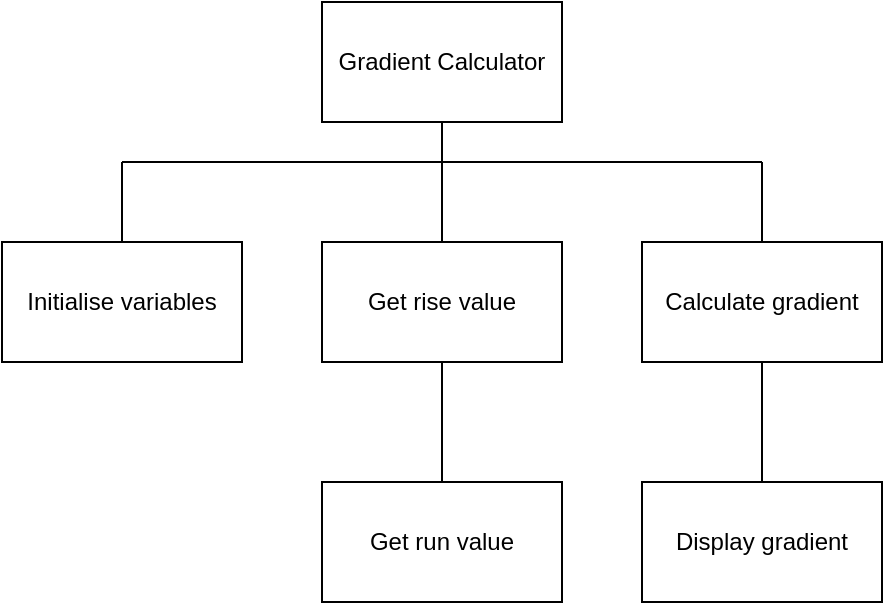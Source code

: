 <mxfile version="24.7.8" pages="4">
  <diagram name="sd1" id="k8kgw1oIhXBzOVD4FflJ">
    <mxGraphModel dx="882" dy="677" grid="1" gridSize="10" guides="1" tooltips="1" connect="1" arrows="1" fold="1" page="1" pageScale="1" pageWidth="1169" pageHeight="827" math="0" shadow="0">
      <root>
        <mxCell id="0" />
        <mxCell id="1" parent="0" />
        <mxCell id="cmz3-f3mEPhG029gXEaf-14" style="edgeStyle=none;shape=connector;rounded=0;orthogonalLoop=1;jettySize=auto;html=1;exitX=0.5;exitY=1;exitDx=0;exitDy=0;strokeColor=default;align=center;verticalAlign=middle;fontFamily=Helvetica;fontSize=11;fontColor=default;labelBackgroundColor=default;endArrow=none;endFill=0;" parent="1" source="cmz3-f3mEPhG029gXEaf-1" edge="1">
          <mxGeometry relative="1" as="geometry">
            <mxPoint x="580" y="280" as="targetPoint" />
          </mxGeometry>
        </mxCell>
        <mxCell id="cmz3-f3mEPhG029gXEaf-1" value="Gradient Calculator" style="rounded=0;whiteSpace=wrap;html=1;" parent="1" vertex="1">
          <mxGeometry x="520" y="200" width="120" height="60" as="geometry" />
        </mxCell>
        <mxCell id="cmz3-f3mEPhG029gXEaf-16" style="edgeStyle=none;shape=connector;rounded=0;orthogonalLoop=1;jettySize=auto;html=1;exitX=0.5;exitY=0;exitDx=0;exitDy=0;strokeColor=default;align=center;verticalAlign=middle;fontFamily=Helvetica;fontSize=11;fontColor=default;labelBackgroundColor=default;endArrow=none;endFill=0;" parent="1" source="cmz3-f3mEPhG029gXEaf-2" edge="1">
          <mxGeometry relative="1" as="geometry">
            <mxPoint x="420" y="280" as="targetPoint" />
          </mxGeometry>
        </mxCell>
        <mxCell id="cmz3-f3mEPhG029gXEaf-2" value="Initialise variables" style="rounded=0;whiteSpace=wrap;html=1;" parent="1" vertex="1">
          <mxGeometry x="360" y="320" width="120" height="60" as="geometry" />
        </mxCell>
        <mxCell id="cmz3-f3mEPhG029gXEaf-15" style="edgeStyle=none;shape=connector;rounded=0;orthogonalLoop=1;jettySize=auto;html=1;exitX=0.5;exitY=0;exitDx=0;exitDy=0;strokeColor=default;align=center;verticalAlign=middle;fontFamily=Helvetica;fontSize=11;fontColor=default;labelBackgroundColor=default;endArrow=none;endFill=0;" parent="1" source="cmz3-f3mEPhG029gXEaf-5" edge="1">
          <mxGeometry relative="1" as="geometry">
            <mxPoint x="740" y="280" as="targetPoint" />
          </mxGeometry>
        </mxCell>
        <mxCell id="cmz3-f3mEPhG029gXEaf-5" value="Calculate gradient" style="rounded=0;whiteSpace=wrap;html=1;" parent="1" vertex="1">
          <mxGeometry x="680" y="320" width="120" height="60" as="geometry" />
        </mxCell>
        <mxCell id="cmz3-f3mEPhG029gXEaf-10" style="rounded=0;orthogonalLoop=1;jettySize=auto;html=1;exitX=0.5;exitY=1;exitDx=0;exitDy=0;entryX=0.5;entryY=0;entryDx=0;entryDy=0;endArrow=none;endFill=0;" parent="1" source="cmz3-f3mEPhG029gXEaf-6" target="cmz3-f3mEPhG029gXEaf-7" edge="1">
          <mxGeometry relative="1" as="geometry" />
        </mxCell>
        <mxCell id="cmz3-f3mEPhG029gXEaf-13" style="edgeStyle=none;shape=connector;rounded=0;orthogonalLoop=1;jettySize=auto;html=1;exitX=0.5;exitY=0;exitDx=0;exitDy=0;strokeColor=default;align=center;verticalAlign=middle;fontFamily=Helvetica;fontSize=11;fontColor=default;labelBackgroundColor=default;endArrow=none;endFill=0;" parent="1" source="cmz3-f3mEPhG029gXEaf-6" edge="1">
          <mxGeometry relative="1" as="geometry">
            <mxPoint x="580" y="280" as="targetPoint" />
          </mxGeometry>
        </mxCell>
        <mxCell id="cmz3-f3mEPhG029gXEaf-6" value="Get rise value" style="rounded=0;whiteSpace=wrap;html=1;" parent="1" vertex="1">
          <mxGeometry x="520" y="320" width="120" height="60" as="geometry" />
        </mxCell>
        <mxCell id="cmz3-f3mEPhG029gXEaf-7" value="Get run value" style="rounded=0;whiteSpace=wrap;html=1;" parent="1" vertex="1">
          <mxGeometry x="520" y="440" width="120" height="60" as="geometry" />
        </mxCell>
        <mxCell id="cmz3-f3mEPhG029gXEaf-11" style="edgeStyle=none;shape=connector;rounded=0;orthogonalLoop=1;jettySize=auto;html=1;exitX=0.5;exitY=0;exitDx=0;exitDy=0;entryX=0.5;entryY=1;entryDx=0;entryDy=0;strokeColor=default;align=center;verticalAlign=middle;fontFamily=Helvetica;fontSize=11;fontColor=default;labelBackgroundColor=default;endArrow=none;endFill=0;" parent="1" source="cmz3-f3mEPhG029gXEaf-8" target="cmz3-f3mEPhG029gXEaf-5" edge="1">
          <mxGeometry relative="1" as="geometry" />
        </mxCell>
        <mxCell id="cmz3-f3mEPhG029gXEaf-8" value="Display gradient" style="rounded=0;whiteSpace=wrap;html=1;" parent="1" vertex="1">
          <mxGeometry x="680" y="440" width="120" height="60" as="geometry" />
        </mxCell>
        <mxCell id="cmz3-f3mEPhG029gXEaf-12" value="" style="endArrow=none;html=1;rounded=0;strokeColor=default;align=center;verticalAlign=middle;fontFamily=Helvetica;fontSize=11;fontColor=default;labelBackgroundColor=default;" parent="1" edge="1">
          <mxGeometry width="50" height="50" relative="1" as="geometry">
            <mxPoint x="420" y="280" as="sourcePoint" />
            <mxPoint x="740" y="280" as="targetPoint" />
          </mxGeometry>
        </mxCell>
      </root>
    </mxGraphModel>
  </diagram>
  <diagram name="sd2" id="5rjGrNRzOcxAFTTmx3xe">
    <mxGraphModel dx="840" dy="645" grid="1" gridSize="10" guides="1" tooltips="1" connect="1" arrows="1" fold="1" page="1" pageScale="1" pageWidth="1169" pageHeight="827" math="0" shadow="0">
      <root>
        <mxCell id="gTc_Ef04xXIL2__i-wR5-0" />
        <mxCell id="gTc_Ef04xXIL2__i-wR5-1" parent="gTc_Ef04xXIL2__i-wR5-0" />
        <mxCell id="WxdUunTfX9Bpyj1kghOg-9" style="edgeStyle=none;shape=connector;rounded=0;orthogonalLoop=1;jettySize=auto;html=1;exitX=0.5;exitY=1;exitDx=0;exitDy=0;strokeColor=default;align=center;verticalAlign=middle;fontFamily=Helvetica;fontSize=11;fontColor=default;labelBackgroundColor=default;endArrow=none;endFill=0;" edge="1" parent="gTc_Ef04xXIL2__i-wR5-1" source="gTc_Ef04xXIL2__i-wR5-3">
          <mxGeometry relative="1" as="geometry">
            <mxPoint x="540" y="300" as="targetPoint" />
          </mxGeometry>
        </mxCell>
        <mxCell id="gTc_Ef04xXIL2__i-wR5-3" value="Gradient Calculator" style="rounded=0;whiteSpace=wrap;html=1;" vertex="1" parent="gTc_Ef04xXIL2__i-wR5-1">
          <mxGeometry x="480" y="200" width="120" height="60" as="geometry" />
        </mxCell>
        <mxCell id="gTc_Ef04xXIL2__i-wR5-4" style="edgeStyle=none;shape=connector;rounded=0;orthogonalLoop=1;jettySize=auto;html=1;exitX=0.5;exitY=0;exitDx=0;exitDy=0;strokeColor=default;align=center;verticalAlign=middle;fontFamily=Helvetica;fontSize=11;fontColor=default;labelBackgroundColor=default;endArrow=none;endFill=0;" edge="1" parent="gTc_Ef04xXIL2__i-wR5-1" source="gTc_Ef04xXIL2__i-wR5-5">
          <mxGeometry relative="1" as="geometry">
            <mxPoint x="300" y="300" as="targetPoint" />
          </mxGeometry>
        </mxCell>
        <mxCell id="gTc_Ef04xXIL2__i-wR5-5" value="Initialise variables" style="rounded=0;whiteSpace=wrap;html=1;" vertex="1" parent="gTc_Ef04xXIL2__i-wR5-1">
          <mxGeometry x="240" y="340" width="120" height="60" as="geometry" />
        </mxCell>
        <mxCell id="gTc_Ef04xXIL2__i-wR5-7" value="Calculate gradient" style="rounded=0;whiteSpace=wrap;html=1;" vertex="1" parent="gTc_Ef04xXIL2__i-wR5-1">
          <mxGeometry x="800" y="480" width="120" height="60" as="geometry" />
        </mxCell>
        <mxCell id="gTc_Ef04xXIL2__i-wR5-9" style="edgeStyle=none;shape=connector;rounded=0;orthogonalLoop=1;jettySize=auto;html=1;exitX=0.5;exitY=0;exitDx=0;exitDy=0;strokeColor=default;align=center;verticalAlign=middle;fontFamily=Helvetica;fontSize=11;fontColor=default;labelBackgroundColor=default;endArrow=none;endFill=0;" edge="1" parent="gTc_Ef04xXIL2__i-wR5-1" source="gTc_Ef04xXIL2__i-wR5-10">
          <mxGeometry relative="1" as="geometry">
            <mxPoint x="460" y="300" as="targetPoint" />
          </mxGeometry>
        </mxCell>
        <mxCell id="gTc_Ef04xXIL2__i-wR5-10" value="Get rise value" style="rounded=0;whiteSpace=wrap;html=1;" vertex="1" parent="gTc_Ef04xXIL2__i-wR5-1">
          <mxGeometry x="400" y="340" width="120" height="60" as="geometry" />
        </mxCell>
        <mxCell id="WxdUunTfX9Bpyj1kghOg-1" style="rounded=0;orthogonalLoop=1;jettySize=auto;html=1;exitX=0.5;exitY=0;exitDx=0;exitDy=0;endArrow=none;endFill=0;" edge="1" parent="gTc_Ef04xXIL2__i-wR5-1" source="gTc_Ef04xXIL2__i-wR5-11">
          <mxGeometry relative="1" as="geometry">
            <mxPoint x="620" y="300" as="targetPoint" />
          </mxGeometry>
        </mxCell>
        <mxCell id="gTc_Ef04xXIL2__i-wR5-11" value="Get run value" style="rounded=0;whiteSpace=wrap;html=1;" vertex="1" parent="gTc_Ef04xXIL2__i-wR5-1">
          <mxGeometry x="560" y="340" width="120" height="60" as="geometry" />
        </mxCell>
        <mxCell id="gTc_Ef04xXIL2__i-wR5-12" style="edgeStyle=none;shape=connector;rounded=0;orthogonalLoop=1;jettySize=auto;html=1;exitX=0.5;exitY=0;exitDx=0;exitDy=0;entryX=0.5;entryY=1;entryDx=0;entryDy=0;strokeColor=default;align=center;verticalAlign=middle;fontFamily=Helvetica;fontSize=11;fontColor=default;labelBackgroundColor=default;endArrow=none;endFill=0;" edge="1" parent="gTc_Ef04xXIL2__i-wR5-1" source="gTc_Ef04xXIL2__i-wR5-13" target="gTc_Ef04xXIL2__i-wR5-7">
          <mxGeometry relative="1" as="geometry" />
        </mxCell>
        <mxCell id="gTc_Ef04xXIL2__i-wR5-13" value="Display gradient" style="rounded=0;whiteSpace=wrap;html=1;" vertex="1" parent="gTc_Ef04xXIL2__i-wR5-1">
          <mxGeometry x="800" y="600" width="120" height="60" as="geometry" />
        </mxCell>
        <mxCell id="gTc_Ef04xXIL2__i-wR5-14" value="" style="endArrow=none;html=1;rounded=0;strokeColor=default;align=center;verticalAlign=middle;fontFamily=Helvetica;fontSize=11;fontColor=default;labelBackgroundColor=default;" edge="1" parent="gTc_Ef04xXIL2__i-wR5-1">
          <mxGeometry width="50" height="50" relative="1" as="geometry">
            <mxPoint x="300" y="300" as="sourcePoint" />
            <mxPoint x="780" y="300" as="targetPoint" />
          </mxGeometry>
        </mxCell>
        <mxCell id="WxdUunTfX9Bpyj1kghOg-2" style="rounded=0;orthogonalLoop=1;jettySize=auto;html=1;exitX=0.5;exitY=0;exitDx=0;exitDy=0;endArrow=none;endFill=0;" edge="1" parent="gTc_Ef04xXIL2__i-wR5-1" source="WxdUunTfX9Bpyj1kghOg-0">
          <mxGeometry relative="1" as="geometry">
            <mxPoint x="780" y="300" as="targetPoint" />
          </mxGeometry>
        </mxCell>
        <mxCell id="WxdUunTfX9Bpyj1kghOg-3" style="edgeStyle=none;shape=connector;rounded=0;orthogonalLoop=1;jettySize=auto;html=1;exitX=0.375;exitY=1;exitDx=0;exitDy=0;strokeColor=default;align=center;verticalAlign=middle;fontFamily=Helvetica;fontSize=11;fontColor=default;labelBackgroundColor=default;endArrow=none;endFill=0;entryX=0.5;entryY=0;entryDx=0;entryDy=0;" edge="1" parent="gTc_Ef04xXIL2__i-wR5-1" source="WxdUunTfX9Bpyj1kghOg-0" target="WxdUunTfX9Bpyj1kghOg-5">
          <mxGeometry relative="1" as="geometry">
            <mxPoint x="740" y="430" as="targetPoint" />
          </mxGeometry>
        </mxCell>
        <mxCell id="WxdUunTfX9Bpyj1kghOg-4" style="edgeStyle=none;shape=connector;rounded=0;orthogonalLoop=1;jettySize=auto;html=1;exitX=0.625;exitY=1;exitDx=0;exitDy=0;entryX=0.5;entryY=0;entryDx=0;entryDy=0;strokeColor=default;align=center;verticalAlign=middle;fontFamily=Helvetica;fontSize=11;fontColor=default;labelBackgroundColor=default;endArrow=none;endFill=0;" edge="1" parent="gTc_Ef04xXIL2__i-wR5-1" source="WxdUunTfX9Bpyj1kghOg-0" target="gTc_Ef04xXIL2__i-wR5-7">
          <mxGeometry relative="1" as="geometry" />
        </mxCell>
        <mxCell id="WxdUunTfX9Bpyj1kghOg-0" value="is run = 0?" style="shape=hexagon;perimeter=hexagonPerimeter2;whiteSpace=wrap;html=1;fixedSize=1;" vertex="1" parent="gTc_Ef04xXIL2__i-wR5-1">
          <mxGeometry x="720" y="340" width="120" height="60" as="geometry" />
        </mxCell>
        <mxCell id="WxdUunTfX9Bpyj1kghOg-5" value="Display error message" style="rounded=0;whiteSpace=wrap;html=1;" vertex="1" parent="gTc_Ef04xXIL2__i-wR5-1">
          <mxGeometry x="640" y="480" width="120" height="60" as="geometry" />
        </mxCell>
        <mxCell id="WxdUunTfX9Bpyj1kghOg-7" value="No" style="text;html=1;align=left;verticalAlign=middle;whiteSpace=wrap;rounded=0;fontFamily=Helvetica;fontSize=11;fontColor=default;labelBackgroundColor=default;" vertex="1" parent="gTc_Ef04xXIL2__i-wR5-1">
          <mxGeometry x="810" y="399" width="30" height="30" as="geometry" />
        </mxCell>
        <mxCell id="WxdUunTfX9Bpyj1kghOg-8" value="Yes" style="text;html=1;align=right;verticalAlign=middle;whiteSpace=wrap;rounded=0;fontFamily=Helvetica;fontSize=11;fontColor=default;labelBackgroundColor=default;" vertex="1" parent="gTc_Ef04xXIL2__i-wR5-1">
          <mxGeometry x="720" y="400" width="30" height="30" as="geometry" />
        </mxCell>
      </root>
    </mxGraphModel>
  </diagram>
  <diagram name="sd3" id="NM-eHuP1VIHR-w_rMscI">
    <mxGraphModel dx="882" dy="677" grid="1" gridSize="10" guides="1" tooltips="1" connect="1" arrows="1" fold="1" page="1" pageScale="1" pageWidth="1169" pageHeight="827" math="0" shadow="0">
      <root>
        <mxCell id="CJzkTPNVEHIilCcSz3Fn-0" />
        <mxCell id="CJzkTPNVEHIilCcSz3Fn-1" parent="CJzkTPNVEHIilCcSz3Fn-0" />
        <mxCell id="CJzkTPNVEHIilCcSz3Fn-2" style="edgeStyle=none;shape=connector;rounded=0;orthogonalLoop=1;jettySize=auto;html=1;exitX=0.5;exitY=1;exitDx=0;exitDy=0;strokeColor=default;align=center;verticalAlign=middle;fontFamily=Helvetica;fontSize=11;fontColor=default;labelBackgroundColor=default;endArrow=none;endFill=0;" edge="1" parent="CJzkTPNVEHIilCcSz3Fn-1" source="CJzkTPNVEHIilCcSz3Fn-3">
          <mxGeometry relative="1" as="geometry">
            <mxPoint x="660" y="280" as="targetPoint" />
          </mxGeometry>
        </mxCell>
        <mxCell id="CJzkTPNVEHIilCcSz3Fn-3" value="Gradient Calculator" style="rounded=0;whiteSpace=wrap;html=1;" vertex="1" parent="CJzkTPNVEHIilCcSz3Fn-1">
          <mxGeometry x="600" y="200" width="120" height="60" as="geometry" />
        </mxCell>
        <mxCell id="CJzkTPNVEHIilCcSz3Fn-4" style="edgeStyle=none;shape=connector;rounded=0;orthogonalLoop=1;jettySize=auto;html=1;exitX=0.5;exitY=0;exitDx=0;exitDy=0;strokeColor=default;align=center;verticalAlign=middle;fontFamily=Helvetica;fontSize=11;fontColor=default;labelBackgroundColor=default;endArrow=none;endFill=0;" edge="1" parent="CJzkTPNVEHIilCcSz3Fn-1" source="CJzkTPNVEHIilCcSz3Fn-5">
          <mxGeometry relative="1" as="geometry">
            <mxPoint x="420" y="280" as="targetPoint" />
          </mxGeometry>
        </mxCell>
        <mxCell id="CJzkTPNVEHIilCcSz3Fn-5" value="Initialise variables" style="rounded=0;whiteSpace=wrap;html=1;" vertex="1" parent="CJzkTPNVEHIilCcSz3Fn-1">
          <mxGeometry x="360" y="320" width="120" height="60" as="geometry" />
        </mxCell>
        <mxCell id="CJzkTPNVEHIilCcSz3Fn-6" style="edgeStyle=none;shape=connector;rounded=0;orthogonalLoop=1;jettySize=auto;html=1;exitX=0.5;exitY=0;exitDx=0;exitDy=0;strokeColor=default;align=center;verticalAlign=middle;fontFamily=Helvetica;fontSize=11;fontColor=default;labelBackgroundColor=default;endArrow=none;endFill=0;" edge="1" parent="CJzkTPNVEHIilCcSz3Fn-1" source="CJzkTPNVEHIilCcSz3Fn-7">
          <mxGeometry relative="1" as="geometry">
            <mxPoint x="900" y="280" as="targetPoint" />
          </mxGeometry>
        </mxCell>
        <mxCell id="CJzkTPNVEHIilCcSz3Fn-7" value="Calculate gradient" style="rounded=0;whiteSpace=wrap;html=1;" vertex="1" parent="CJzkTPNVEHIilCcSz3Fn-1">
          <mxGeometry x="840" y="320" width="120" height="60" as="geometry" />
        </mxCell>
        <mxCell id="CJzkTPNVEHIilCcSz3Fn-8" style="rounded=0;orthogonalLoop=1;jettySize=auto;html=1;exitX=0.5;exitY=1;exitDx=0;exitDy=0;entryX=0.5;entryY=0;entryDx=0;entryDy=0;endArrow=none;endFill=0;" edge="1" parent="CJzkTPNVEHIilCcSz3Fn-1" source="CJzkTPNVEHIilCcSz3Fn-10" target="CJzkTPNVEHIilCcSz3Fn-11">
          <mxGeometry relative="1" as="geometry" />
        </mxCell>
        <mxCell id="CJzkTPNVEHIilCcSz3Fn-9" style="edgeStyle=none;shape=connector;rounded=0;orthogonalLoop=1;jettySize=auto;html=1;exitX=0.5;exitY=0;exitDx=0;exitDy=0;strokeColor=default;align=center;verticalAlign=middle;fontFamily=Helvetica;fontSize=11;fontColor=default;labelBackgroundColor=default;endArrow=none;endFill=0;" edge="1" parent="CJzkTPNVEHIilCcSz3Fn-1" source="CJzkTPNVEHIilCcSz3Fn-10">
          <mxGeometry relative="1" as="geometry">
            <mxPoint x="580" y="280" as="targetPoint" />
          </mxGeometry>
        </mxCell>
        <mxCell id="CJzkTPNVEHIilCcSz3Fn-10" value="Get rise value" style="rounded=0;whiteSpace=wrap;html=1;" vertex="1" parent="CJzkTPNVEHIilCcSz3Fn-1">
          <mxGeometry x="520" y="320" width="120" height="60" as="geometry" />
        </mxCell>
        <mxCell id="CJzkTPNVEHIilCcSz3Fn-11" value="Get run value" style="rounded=0;whiteSpace=wrap;html=1;" vertex="1" parent="CJzkTPNVEHIilCcSz3Fn-1">
          <mxGeometry x="520" y="440" width="120" height="60" as="geometry" />
        </mxCell>
        <mxCell id="CJzkTPNVEHIilCcSz3Fn-12" style="edgeStyle=none;shape=connector;rounded=0;orthogonalLoop=1;jettySize=auto;html=1;exitX=0.5;exitY=0;exitDx=0;exitDy=0;entryX=0.5;entryY=1;entryDx=0;entryDy=0;strokeColor=default;align=center;verticalAlign=middle;fontFamily=Helvetica;fontSize=11;fontColor=default;labelBackgroundColor=default;endArrow=none;endFill=0;" edge="1" parent="CJzkTPNVEHIilCcSz3Fn-1" source="CJzkTPNVEHIilCcSz3Fn-13" target="CJzkTPNVEHIilCcSz3Fn-7">
          <mxGeometry relative="1" as="geometry" />
        </mxCell>
        <mxCell id="CJzkTPNVEHIilCcSz3Fn-13" value="Display gradient" style="rounded=0;whiteSpace=wrap;html=1;" vertex="1" parent="CJzkTPNVEHIilCcSz3Fn-1">
          <mxGeometry x="840" y="440" width="120" height="60" as="geometry" />
        </mxCell>
        <mxCell id="CJzkTPNVEHIilCcSz3Fn-14" value="" style="endArrow=none;html=1;rounded=0;strokeColor=default;align=center;verticalAlign=middle;fontFamily=Helvetica;fontSize=11;fontColor=default;labelBackgroundColor=default;" edge="1" parent="CJzkTPNVEHIilCcSz3Fn-1">
          <mxGeometry width="50" height="50" relative="1" as="geometry">
            <mxPoint x="420" y="280" as="sourcePoint" />
            <mxPoint x="900" y="280" as="targetPoint" />
          </mxGeometry>
        </mxCell>
        <mxCell id="HEXU1ZvKnKeqO33BJuD5-4" style="edgeStyle=none;shape=connector;rounded=0;orthogonalLoop=1;jettySize=auto;html=1;exitX=0.5;exitY=1;exitDx=0;exitDy=0;entryX=0.5;entryY=0;entryDx=0;entryDy=0;strokeColor=default;align=center;verticalAlign=middle;fontFamily=Helvetica;fontSize=11;fontColor=default;labelBackgroundColor=default;endArrow=none;endFill=0;" edge="1" parent="CJzkTPNVEHIilCcSz3Fn-1" source="HEXU1ZvKnKeqO33BJuD5-0" target="HEXU1ZvKnKeqO33BJuD5-2">
          <mxGeometry relative="1" as="geometry" />
        </mxCell>
        <mxCell id="HEXU1ZvKnKeqO33BJuD5-5" style="edgeStyle=none;shape=connector;rounded=0;orthogonalLoop=1;jettySize=auto;html=1;exitX=0.5;exitY=0;exitDx=0;exitDy=0;strokeColor=default;align=center;verticalAlign=middle;fontFamily=Helvetica;fontSize=11;fontColor=default;labelBackgroundColor=default;endArrow=none;endFill=0;" edge="1" parent="CJzkTPNVEHIilCcSz3Fn-1" source="HEXU1ZvKnKeqO33BJuD5-0">
          <mxGeometry relative="1" as="geometry">
            <mxPoint x="740" y="280" as="targetPoint" />
          </mxGeometry>
        </mxCell>
        <mxCell id="HEXU1ZvKnKeqO33BJuD5-0" value="repeat while&lt;div&gt;run value = 0&lt;/div&gt;" style="rounded=1;whiteSpace=wrap;html=1;fontFamily=Helvetica;fontSize=11;fontColor=default;labelBackgroundColor=default;arcSize=50;" vertex="1" parent="CJzkTPNVEHIilCcSz3Fn-1">
          <mxGeometry x="680" y="320" width="120" height="60" as="geometry" />
        </mxCell>
        <mxCell id="HEXU1ZvKnKeqO33BJuD5-1" value="Get run value" style="rounded=0;whiteSpace=wrap;html=1;" vertex="1" parent="CJzkTPNVEHIilCcSz3Fn-1">
          <mxGeometry x="680" y="560" width="120" height="60" as="geometry" />
        </mxCell>
        <mxCell id="HEXU1ZvKnKeqO33BJuD5-3" style="edgeStyle=none;shape=connector;rounded=0;orthogonalLoop=1;jettySize=auto;html=1;exitX=0.5;exitY=1;exitDx=0;exitDy=0;entryX=0.5;entryY=0;entryDx=0;entryDy=0;strokeColor=default;align=center;verticalAlign=middle;fontFamily=Helvetica;fontSize=11;fontColor=default;labelBackgroundColor=default;endArrow=none;endFill=0;" edge="1" parent="CJzkTPNVEHIilCcSz3Fn-1" source="HEXU1ZvKnKeqO33BJuD5-2" target="HEXU1ZvKnKeqO33BJuD5-1">
          <mxGeometry relative="1" as="geometry" />
        </mxCell>
        <mxCell id="HEXU1ZvKnKeqO33BJuD5-2" value="Display gradient" style="rounded=0;whiteSpace=wrap;html=1;" vertex="1" parent="CJzkTPNVEHIilCcSz3Fn-1">
          <mxGeometry x="680" y="440" width="120" height="60" as="geometry" />
        </mxCell>
      </root>
    </mxGraphModel>
  </diagram>
  <diagram id="KZqBYFjAZ22TWly22RJz" name="diagram">
    <mxGraphModel dx="245" dy="188" grid="1" gridSize="10" guides="1" tooltips="1" connect="1" arrows="1" fold="1" page="1" pageScale="1" pageWidth="1169" pageHeight="827" math="0" shadow="0">
      <root>
        <mxCell id="0" />
        <mxCell id="1" parent="0" />
        <mxCell id="6WfRrs5XDZP4eJpSAefS-5" value="" style="verticalLabelPosition=bottom;verticalAlign=top;html=1;shape=mxgraph.basic.orthogonal_triangle;fontFamily=Helvetica;fontSize=11;fontColor=default;labelBackgroundColor=default;flipH=1;" vertex="1" parent="1">
          <mxGeometry x="160" y="200" width="320" height="160" as="geometry" />
        </mxCell>
        <mxCell id="6WfRrs5XDZP4eJpSAefS-6" value="" style="whiteSpace=wrap;html=1;aspect=fixed;fontFamily=Helvetica;fontSize=11;fontColor=default;labelBackgroundColor=default;" vertex="1" parent="1">
          <mxGeometry x="450" y="330" width="30" height="30" as="geometry" />
        </mxCell>
        <mxCell id="6WfRrs5XDZP4eJpSAefS-7" value="&lt;font style=&quot;font-size: 14px;&quot;&gt;Rise&lt;/font&gt;" style="text;html=1;align=left;verticalAlign=middle;whiteSpace=wrap;rounded=0;fontFamily=Helvetica;fontSize=11;fontColor=default;labelBackgroundColor=default;" vertex="1" parent="1">
          <mxGeometry x="490" y="265" width="30" height="30" as="geometry" />
        </mxCell>
        <mxCell id="6WfRrs5XDZP4eJpSAefS-8" value="&lt;font style=&quot;font-size: 14px;&quot;&gt;Run&lt;/font&gt;" style="text;html=1;align=center;verticalAlign=middle;whiteSpace=wrap;rounded=0;fontFamily=Helvetica;fontSize=12;fontColor=default;labelBackgroundColor=default;" vertex="1" parent="1">
          <mxGeometry x="320" y="360" width="30" height="30" as="geometry" />
        </mxCell>
        <mxCell id="6WfRrs5XDZP4eJpSAefS-9" value="&lt;font style=&quot;font-size: 14px;&quot;&gt;gradient =&amp;nbsp;&lt;/font&gt;" style="text;html=1;align=center;verticalAlign=middle;whiteSpace=wrap;rounded=0;fontFamily=Helvetica;fontSize=12;fontColor=default;labelBackgroundColor=default;" vertex="1" parent="1">
          <mxGeometry x="160" y="250" width="70" height="30" as="geometry" />
        </mxCell>
        <mxCell id="6WfRrs5XDZP4eJpSAefS-10" value="&lt;u style=&quot;font-size: 14px;&quot;&gt;&lt;font style=&quot;font-size: 14px;&quot;&gt;Rise&lt;/font&gt;&lt;/u&gt;&lt;div style=&quot;font-size: 14px;&quot;&gt;&lt;font style=&quot;font-size: 14px;&quot;&gt;Run&lt;/font&gt;&lt;/div&gt;" style="text;html=1;align=center;verticalAlign=middle;whiteSpace=wrap;rounded=0;fontFamily=Helvetica;fontSize=12;fontColor=default;labelBackgroundColor=default;" vertex="1" parent="1">
          <mxGeometry x="216" y="252" width="60" height="30" as="geometry" />
        </mxCell>
      </root>
    </mxGraphModel>
  </diagram>
</mxfile>
